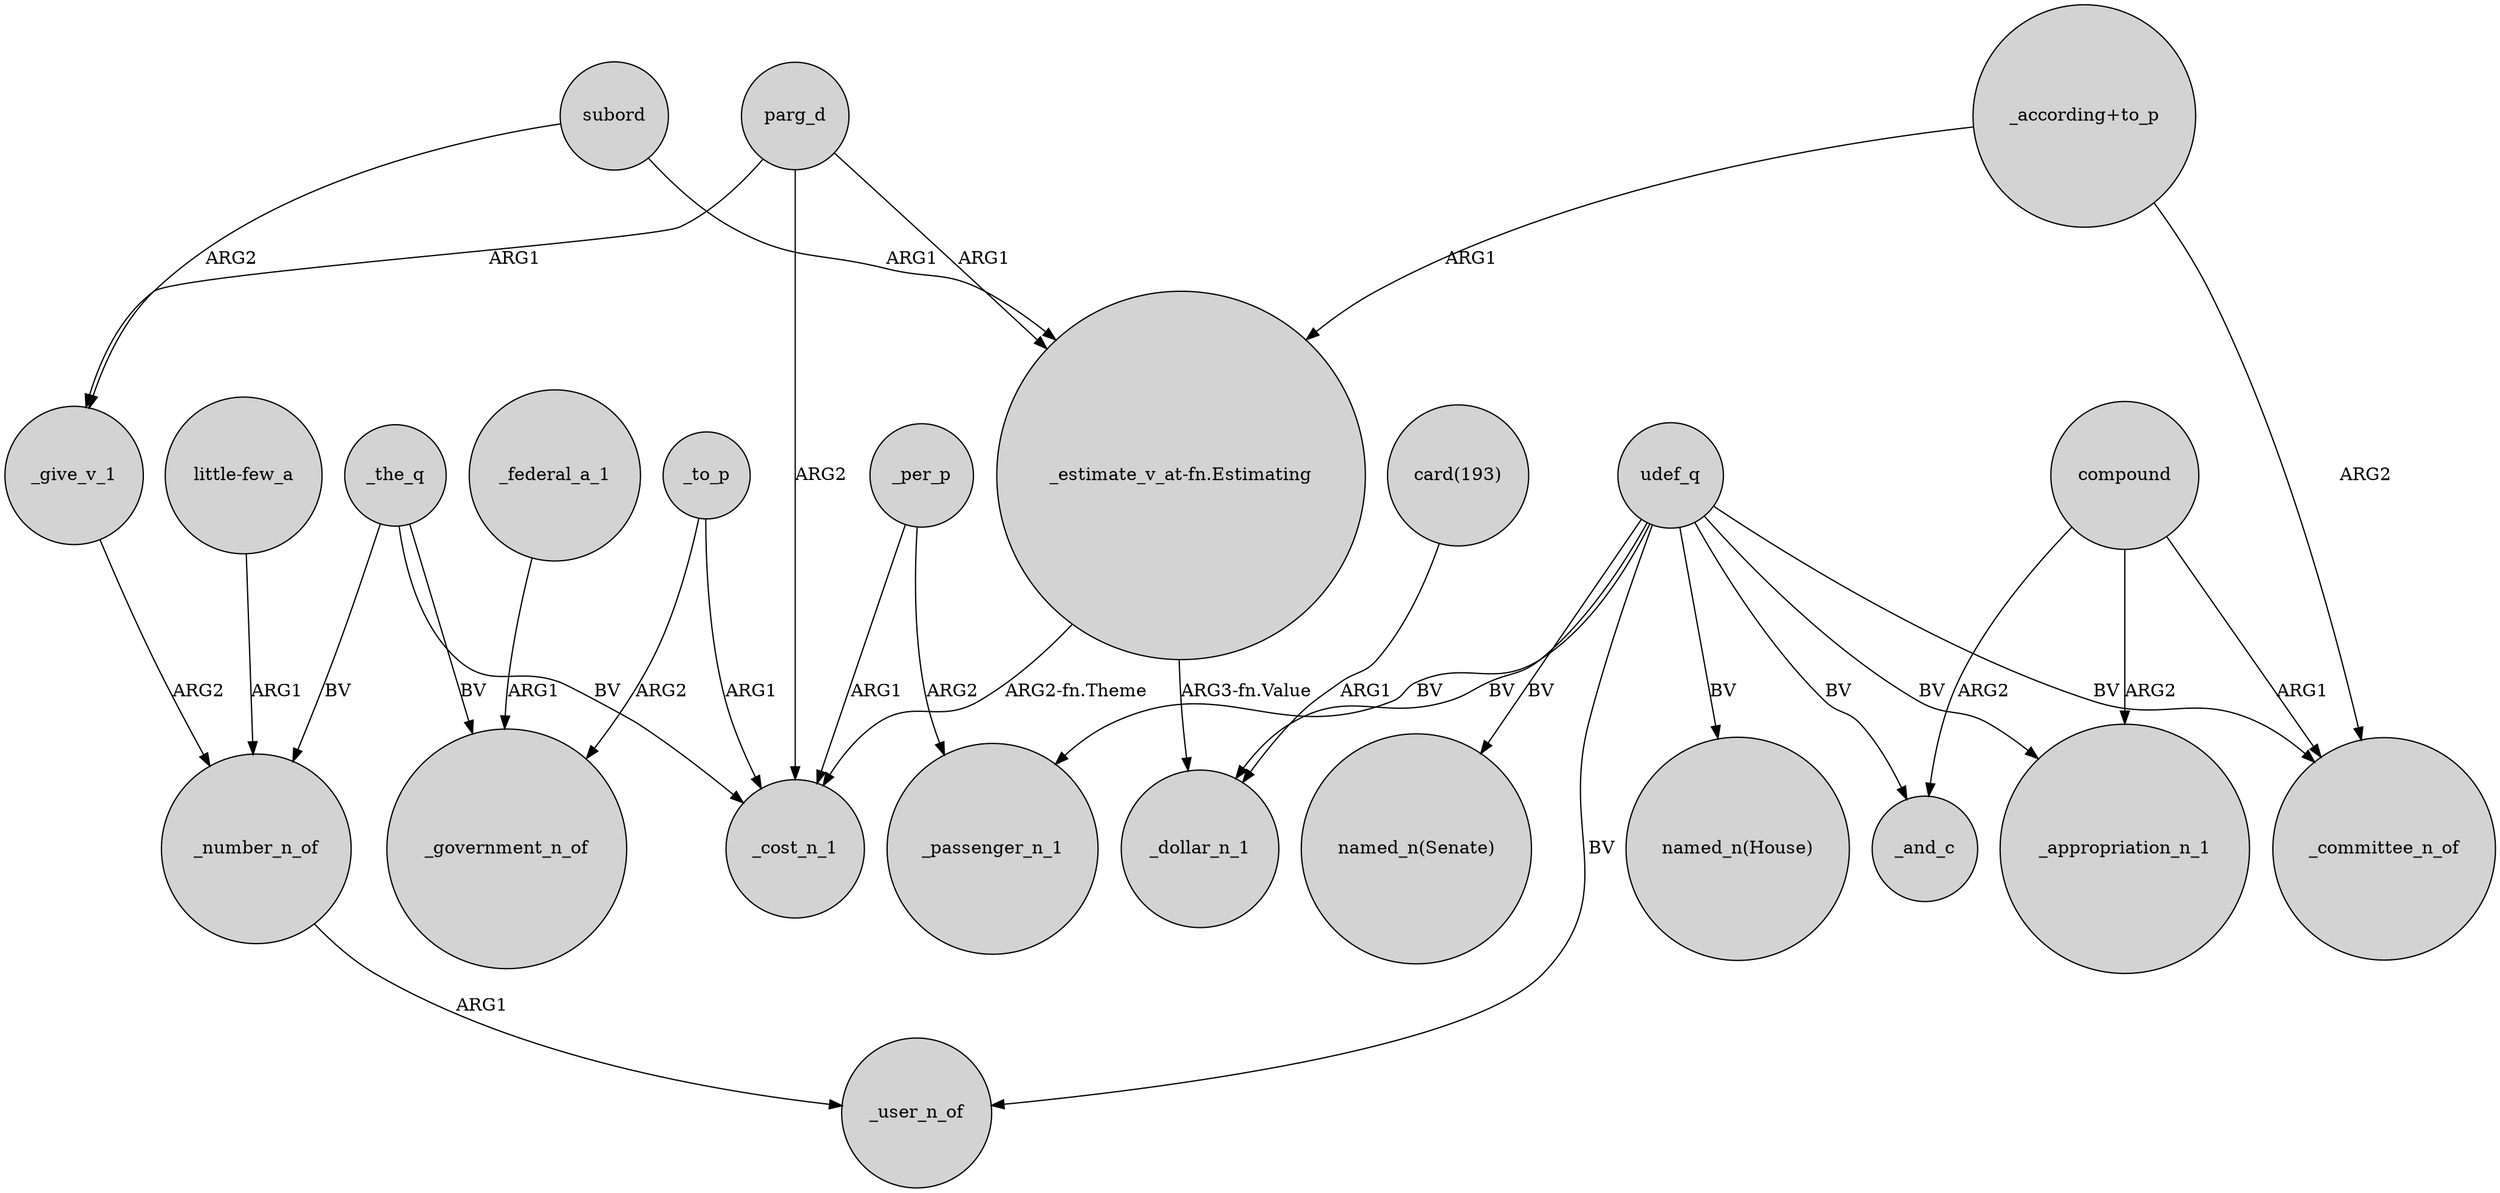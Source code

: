 digraph {
	node [shape=circle style=filled]
	udef_q -> "named_n(House)" [label=BV]
	parg_d -> _give_v_1 [label=ARG1]
	_number_n_of -> _user_n_of [label=ARG1]
	"_estimate_v_at-fn.Estimating" -> _cost_n_1 [label="ARG2-fn.Theme"]
	_to_p -> _government_n_of [label=ARG2]
	_the_q -> _number_n_of [label=BV]
	udef_q -> _committee_n_of [label=BV]
	udef_q -> _appropriation_n_1 [label=BV]
	_give_v_1 -> _number_n_of [label=ARG2]
	udef_q -> _user_n_of [label=BV]
	udef_q -> _passenger_n_1 [label=BV]
	"little-few_a" -> _number_n_of [label=ARG1]
	_federal_a_1 -> _government_n_of [label=ARG1]
	parg_d -> _cost_n_1 [label=ARG2]
	_the_q -> _cost_n_1 [label=BV]
	"_according+to_p" -> "_estimate_v_at-fn.Estimating" [label=ARG1]
	compound -> _and_c [label=ARG2]
	"card(193)" -> _dollar_n_1 [label=ARG1]
	_per_p -> _cost_n_1 [label=ARG1]
	"_according+to_p" -> _committee_n_of [label=ARG2]
	parg_d -> "_estimate_v_at-fn.Estimating" [label=ARG1]
	udef_q -> "named_n(Senate)" [label=BV]
	compound -> _appropriation_n_1 [label=ARG2]
	subord -> _give_v_1 [label=ARG2]
	_the_q -> _government_n_of [label=BV]
	_per_p -> _passenger_n_1 [label=ARG2]
	compound -> _committee_n_of [label=ARG1]
	subord -> "_estimate_v_at-fn.Estimating" [label=ARG1]
	_to_p -> _cost_n_1 [label=ARG1]
	udef_q -> _and_c [label=BV]
	udef_q -> _dollar_n_1 [label=BV]
	"_estimate_v_at-fn.Estimating" -> _dollar_n_1 [label="ARG3-fn.Value"]
}
